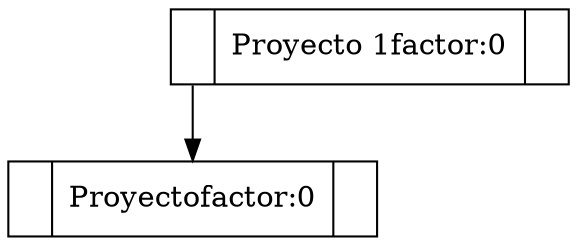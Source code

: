 digraph G{

node[shape="record"]
node01227120[label= "<f0>|<f1>Proyecto 1factor:0|<f2>"]
node01226898[label="<f0>|<f1>Proyectofactor:0|<f2>"]
node01227120:f0->node01226898:f1
}
